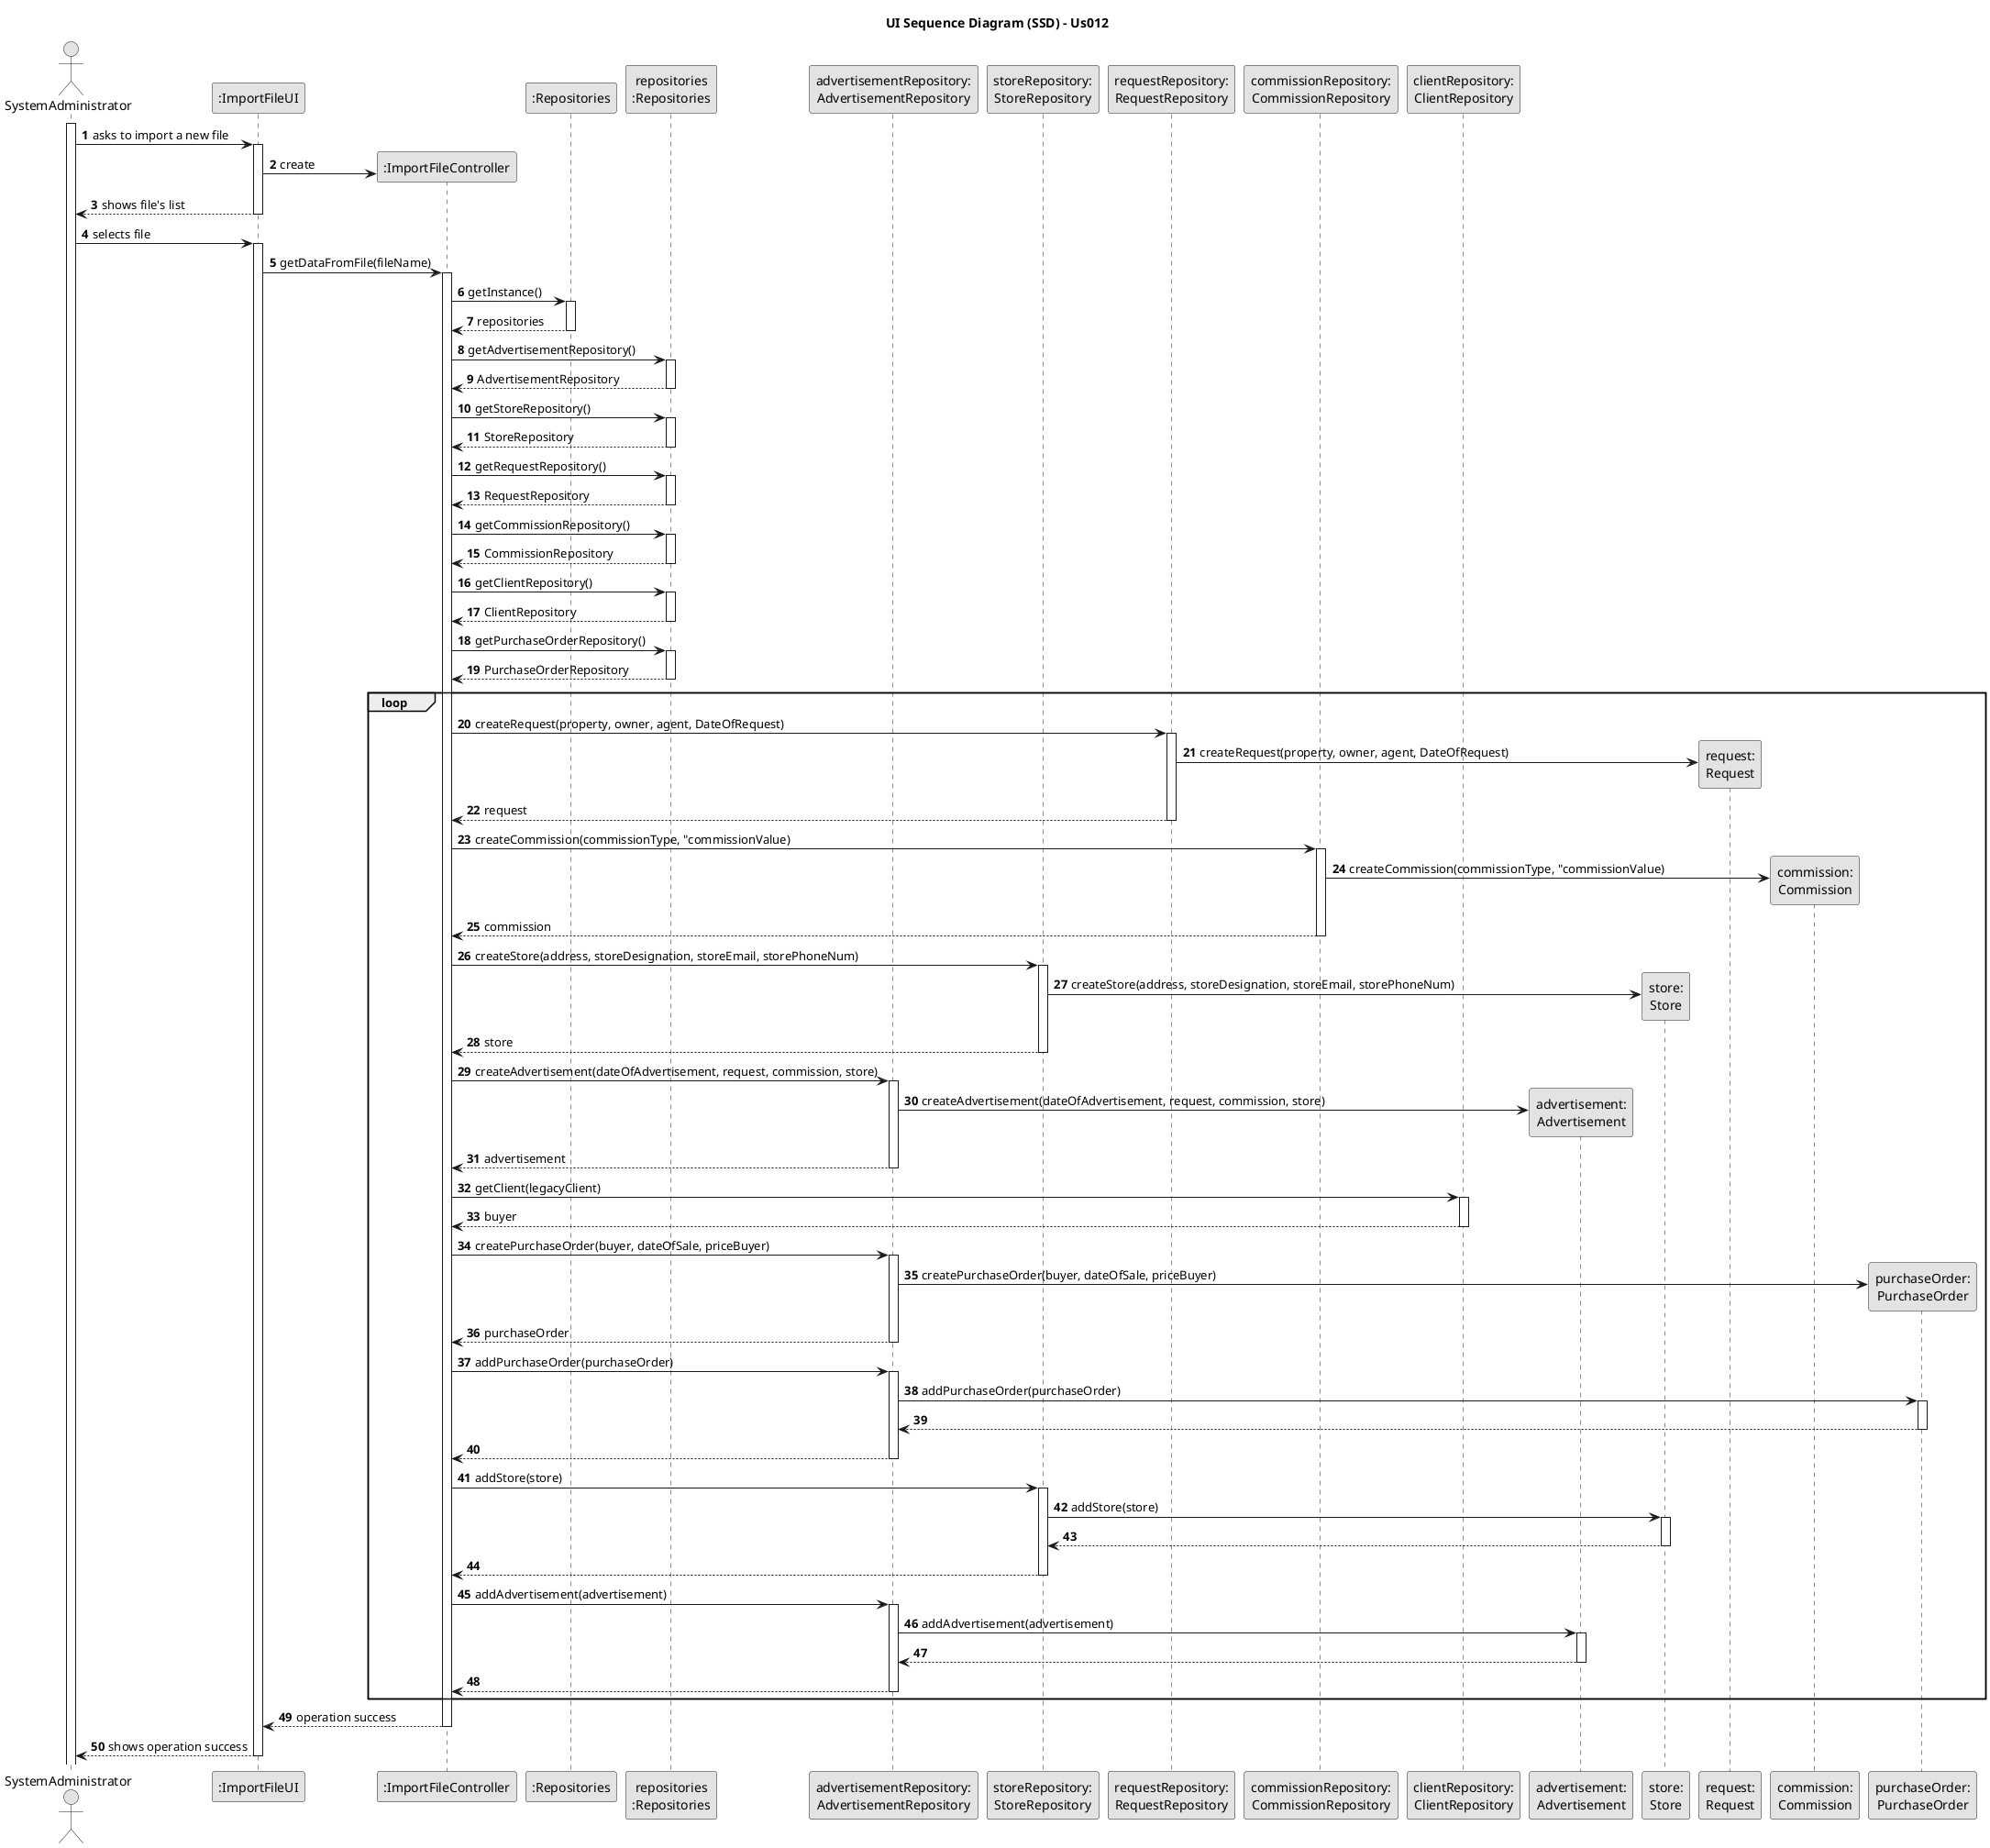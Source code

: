@startuml
skinparam monochrome true
skinparam packageStyle rectangle
skinparam shadowing false

title UI Sequence Diagram (SSD) - Us012

autonumber

actor "SystemAdministrator" as SysAdmin
participant ":ImportFileUI" as UI
participant ":ImportFileController" as Controller
participant ":Repositories" as Repositories
participant "repositories\n:Repositories" as repositories
participant "advertisementRepository:\nAdvertisementRepository" as AdvRep
participant "storeRepository:\nStoreRepository" as StrRep
participant "requestRepository:\nRequestRepository" as ReqRep
participant "commissionRepository:\nCommissionRepository" as ComRep
participant "clientRepository:\nClientRepository" as CliRep
participant "advertisement:\nAdvertisement" as Adv
participant "store:\nStore" as Str
participant "request:\nRequest" as Req
participant "commission:\nCommission" as Com
participant "purchaseOrder:\nPurchaseOrder" as PurOrd


activate SysAdmin

    SysAdmin -> UI : asks to import a new file
    activate UI

    UI -> Controller ** : create

        UI --> SysAdmin : shows file's list
    deactivate UI 

    SysAdmin -> UI : selects file
    activate UI

    UI -> Controller : getDataFromFile(fileName)
    activate Controller

    Controller -> Repositories:getInstance()
                                activate Repositories

                Repositories --> Controller: repositories
                deactivate Repositories

                Controller -> repositories : getAdvertisementRepository()
                            activate repositories

                            repositories --> Controller : AdvertisementRepository
                            deactivate repositories

                            Controller -> repositories : getStoreRepository()
                                        activate repositories

                                        repositories --> Controller : StoreRepository
                                        deactivate repositories

                                        Controller -> repositories : getRequestRepository()
                                                    activate repositories

                                                    repositories --> Controller : RequestRepository
                                                    deactivate repositories
                                                    Controller -> repositories : getCommissionRepository()
                                                                activate repositories

                                                                repositories --> Controller : CommissionRepository
                                                                deactivate repositories
                                                                Controller -> repositories : getClientRepository()
                                                                            activate repositories

                                                                            repositories --> Controller : ClientRepository
                                                                            deactivate repositories
                                                                            Controller -> repositories : getPurchaseOrderRepository()
                                                                                        activate repositories

                                                                                        repositories --> Controller : PurchaseOrderRepository
                                                                        deactivate repositories

                                                                        loop

        Controller ->ReqRep : createRequest(property, owner, agent, DateOfRequest)
        activate ReqRep

        ReqRep -> Req ** : createRequest(property, owner, agent, DateOfRequest)


        ReqRep --> Controller : request
        deactivate ReqRep

        Controller ->ComRep : createCommission(commissionType, "commissionValue)
         activate ComRep

                 ComRep ->Com ** : createCommission(commissionType, "commissionValue)


     ComRep --> Controller : commission
       deactivate ComRep

    Controller ->StrRep : createStore(address, storeDesignation, storeEmail, storePhoneNum)
                        activate StrRep

                            StrRep ->Str ** : createStore(address, storeDesignation, storeEmail, storePhoneNum)


   StrRep --> Controller : store
      deactivate StrRep

           Controller ->AdvRep : createAdvertisement(dateOfAdvertisement, request, commission, store)
           activate AdvRep

                      AdvRep ->Adv ** : createAdvertisement(dateOfAdvertisement, request, commission, store)


           AdvRep --> Controller : advertisement
           deactivate AdvRep

           Controller ->CliRep : getClient(legacyClient)
           activate CliRep

           CliRep --> Controller : buyer
           deactivate CliRep


           Controller ->AdvRep : createPurchaseOrder(buyer, dateOfSale, priceBuyer)
           activate AdvRep

                      AdvRep ->PurOrd **: createPurchaseOrder(buyer, dateOfSale, priceBuyer)


           AdvRep --> Controller : purchaseOrder
           deactivate AdvRep

           Controller -> AdvRep : addPurchaseOrder(purchaseOrder)
           activate AdvRep

           AdvRep -> PurOrd : addPurchaseOrder(purchaseOrder)
           activate PurOrd

           PurOrd --> AdvRep
           deactivate PurOrd

           AdvRep --> Controller
           deactivate AdvRep

           Controller -> StrRep : addStore(store)
                      activate StrRep

                      StrRep -> Str : addStore(store)
                      activate Str

                      Str --> StrRep
                      deactivate Str

                      StrRep --> Controller
                      deactivate StrRep


      Controller -> AdvRep : addAdvertisement(advertisement)
                            activate AdvRep

                            AdvRep -> Adv : addAdvertisement(advertisement)
                            activate Adv

                            Adv --> AdvRep
                            deactivate Adv

                            AdvRep --> Controller
                            deactivate AdvRep

                            end

                            Controller --> UI : operation success
                            deactivate Controller

        UI --> SysAdmin : shows operation success
    deactivate UI 


@enduml